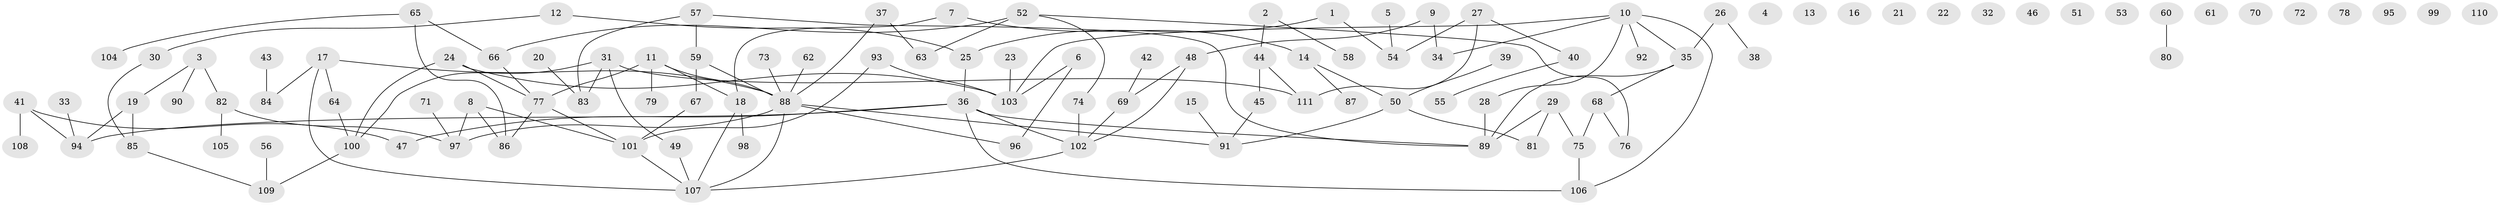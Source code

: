 // coarse degree distribution, {4: 0.21052631578947367, 2: 0.15789473684210525, 8: 0.05263157894736842, 5: 0.15789473684210525, 3: 0.15789473684210525, 1: 0.10526315789473684, 6: 0.10526315789473684, 10: 0.05263157894736842}
// Generated by graph-tools (version 1.1) at 2025/35/03/04/25 23:35:56]
// undirected, 111 vertices, 124 edges
graph export_dot {
  node [color=gray90,style=filled];
  1;
  2;
  3;
  4;
  5;
  6;
  7;
  8;
  9;
  10;
  11;
  12;
  13;
  14;
  15;
  16;
  17;
  18;
  19;
  20;
  21;
  22;
  23;
  24;
  25;
  26;
  27;
  28;
  29;
  30;
  31;
  32;
  33;
  34;
  35;
  36;
  37;
  38;
  39;
  40;
  41;
  42;
  43;
  44;
  45;
  46;
  47;
  48;
  49;
  50;
  51;
  52;
  53;
  54;
  55;
  56;
  57;
  58;
  59;
  60;
  61;
  62;
  63;
  64;
  65;
  66;
  67;
  68;
  69;
  70;
  71;
  72;
  73;
  74;
  75;
  76;
  77;
  78;
  79;
  80;
  81;
  82;
  83;
  84;
  85;
  86;
  87;
  88;
  89;
  90;
  91;
  92;
  93;
  94;
  95;
  96;
  97;
  98;
  99;
  100;
  101;
  102;
  103;
  104;
  105;
  106;
  107;
  108;
  109;
  110;
  111;
  1 -- 25;
  1 -- 54;
  2 -- 44;
  2 -- 58;
  3 -- 19;
  3 -- 82;
  3 -- 90;
  5 -- 54;
  6 -- 96;
  6 -- 103;
  7 -- 14;
  7 -- 18;
  8 -- 86;
  8 -- 97;
  8 -- 101;
  9 -- 34;
  9 -- 48;
  10 -- 28;
  10 -- 34;
  10 -- 35;
  10 -- 92;
  10 -- 103;
  10 -- 106;
  11 -- 18;
  11 -- 77;
  11 -- 79;
  11 -- 88;
  12 -- 25;
  12 -- 30;
  14 -- 50;
  14 -- 87;
  15 -- 91;
  17 -- 64;
  17 -- 84;
  17 -- 88;
  17 -- 107;
  18 -- 98;
  18 -- 107;
  19 -- 85;
  19 -- 94;
  20 -- 83;
  23 -- 103;
  24 -- 77;
  24 -- 100;
  24 -- 103;
  25 -- 36;
  26 -- 35;
  26 -- 38;
  27 -- 40;
  27 -- 54;
  27 -- 111;
  28 -- 89;
  29 -- 75;
  29 -- 81;
  29 -- 89;
  30 -- 85;
  31 -- 49;
  31 -- 83;
  31 -- 100;
  31 -- 111;
  33 -- 94;
  35 -- 68;
  35 -- 89;
  36 -- 47;
  36 -- 89;
  36 -- 94;
  36 -- 102;
  36 -- 106;
  37 -- 63;
  37 -- 88;
  39 -- 50;
  40 -- 55;
  41 -- 47;
  41 -- 94;
  41 -- 108;
  42 -- 69;
  43 -- 84;
  44 -- 45;
  44 -- 111;
  45 -- 91;
  48 -- 69;
  48 -- 102;
  49 -- 107;
  50 -- 81;
  50 -- 91;
  52 -- 63;
  52 -- 66;
  52 -- 74;
  52 -- 76;
  56 -- 109;
  57 -- 59;
  57 -- 83;
  57 -- 89;
  59 -- 67;
  59 -- 88;
  60 -- 80;
  62 -- 88;
  64 -- 100;
  65 -- 66;
  65 -- 86;
  65 -- 104;
  66 -- 77;
  67 -- 101;
  68 -- 75;
  68 -- 76;
  69 -- 102;
  71 -- 97;
  73 -- 88;
  74 -- 102;
  75 -- 106;
  77 -- 86;
  77 -- 101;
  82 -- 97;
  82 -- 105;
  85 -- 109;
  88 -- 91;
  88 -- 96;
  88 -- 97;
  88 -- 107;
  93 -- 101;
  93 -- 103;
  100 -- 109;
  101 -- 107;
  102 -- 107;
}
